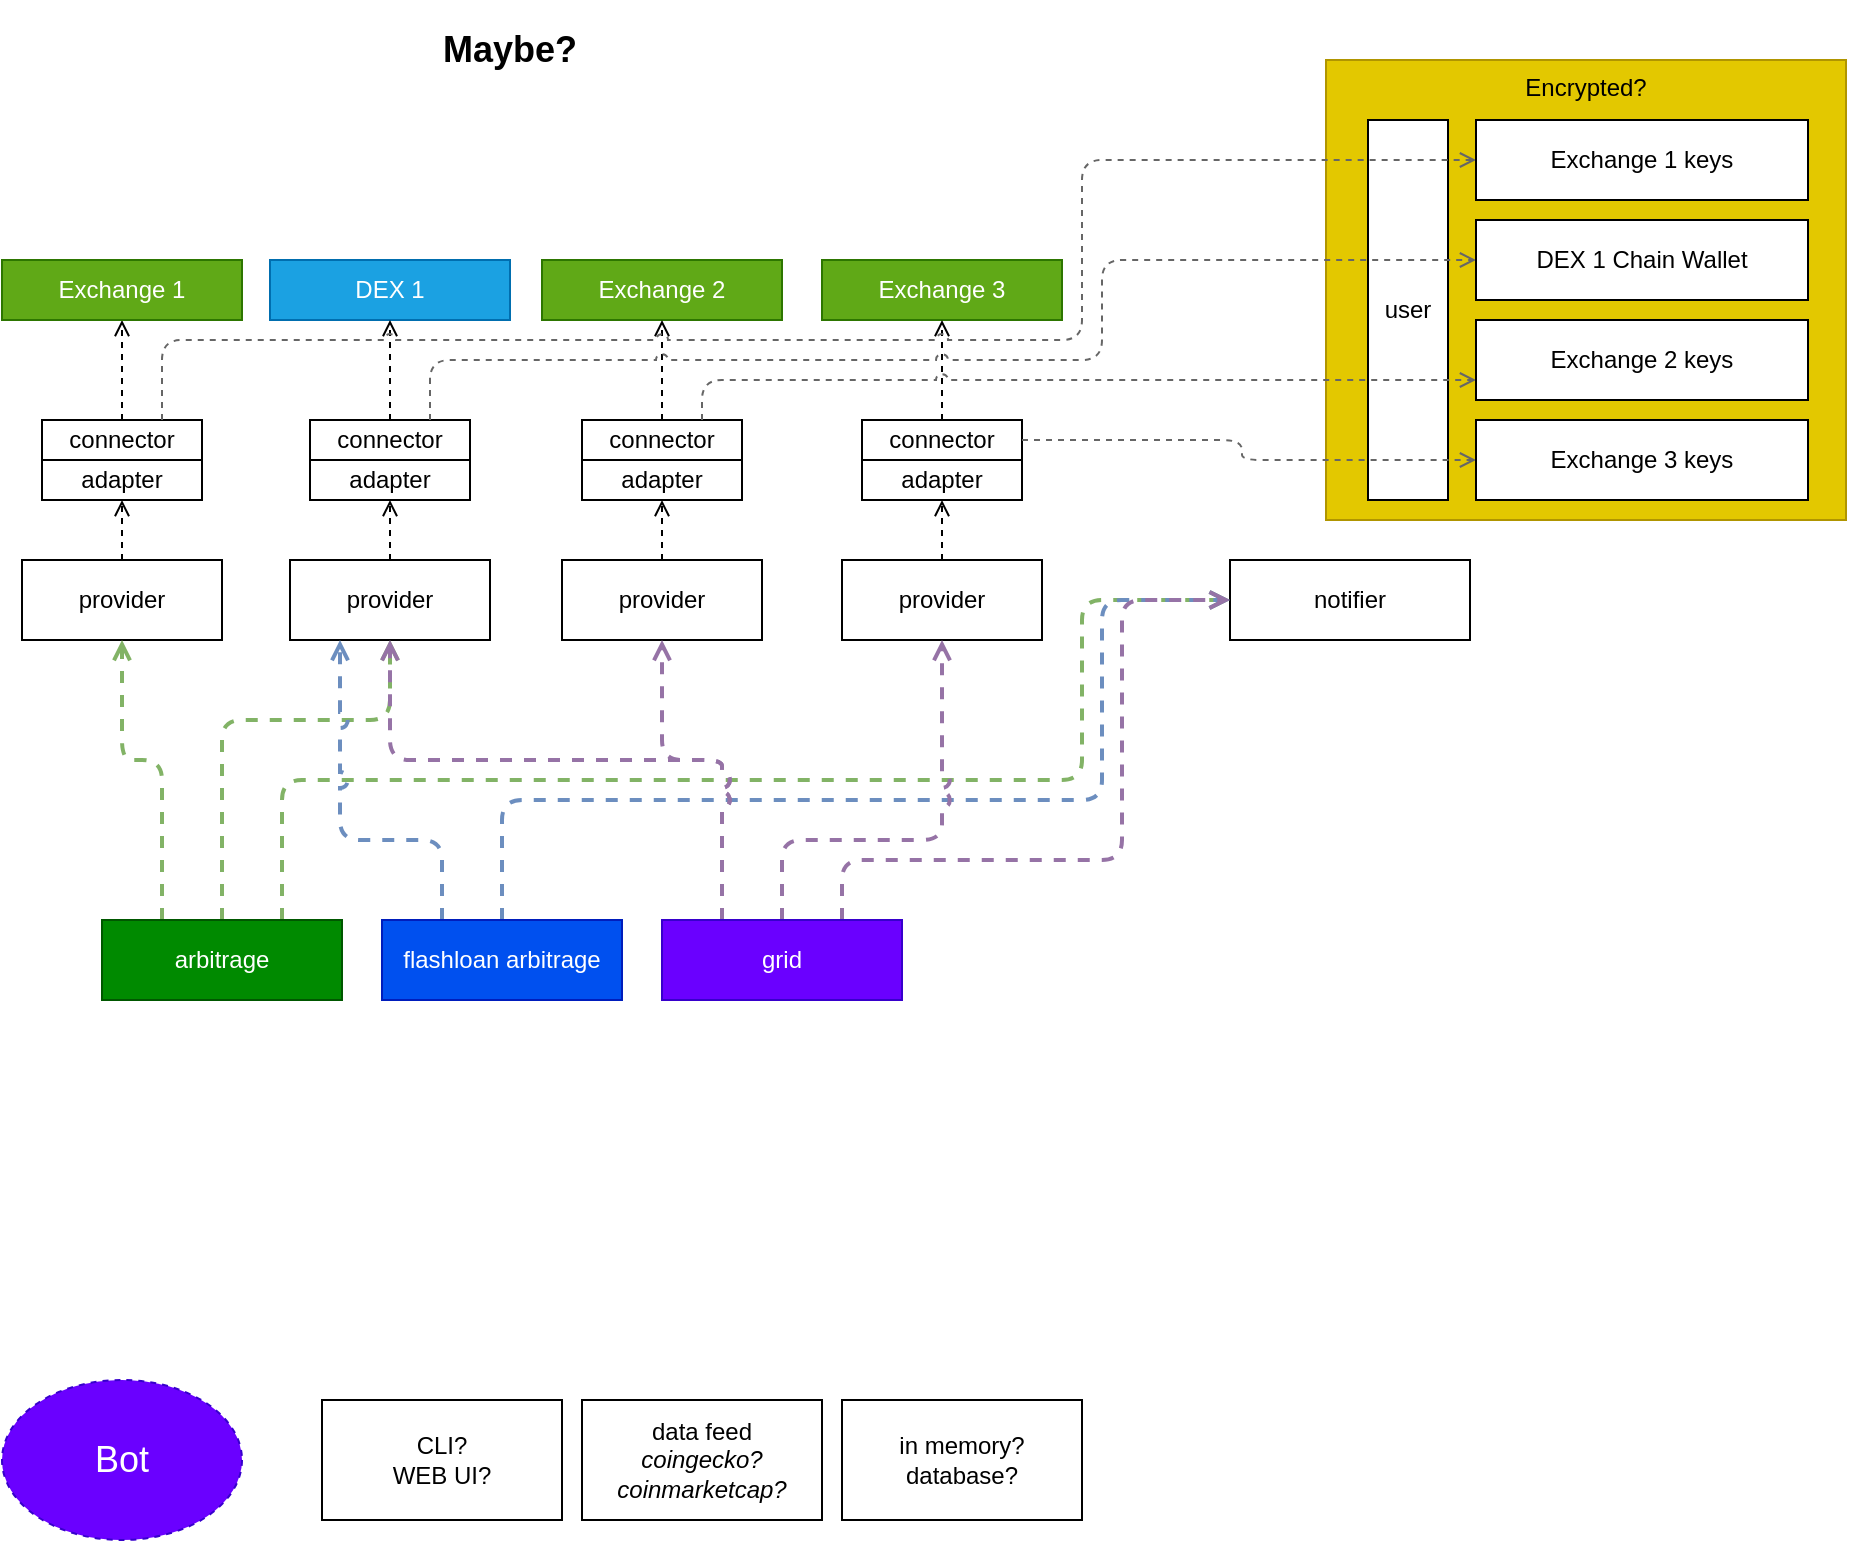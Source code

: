 <mxfile>
    <diagram id="dfBLtA8hLqsOM8OdGN3b" name="Page-1">
        <mxGraphModel dx="2018" dy="860" grid="1" gridSize="10" guides="1" tooltips="1" connect="1" arrows="1" fold="1" page="1" pageScale="1" pageWidth="827" pageHeight="1169" math="0" shadow="0">
            <root>
                <mxCell id="0"/>
                <mxCell id="1" parent="0"/>
                <mxCell id="62" value="Encrypted?" style="rounded=0;whiteSpace=wrap;html=1;fillColor=#e3c800;strokeColor=#B09500;fontColor=#000000;verticalAlign=top;" vertex="1" parent="1">
                    <mxGeometry x="822" y="70" width="260" height="230" as="geometry"/>
                </mxCell>
                <mxCell id="22" value="" style="edgeStyle=none;html=1;fontSize=18;dashed=1;endArrow=open;endFill=0;" edge="1" parent="1" source="2" target="21">
                    <mxGeometry relative="1" as="geometry"/>
                </mxCell>
                <mxCell id="2" value="provider" style="rounded=0;whiteSpace=wrap;html=1;" vertex="1" parent="1">
                    <mxGeometry x="170" y="320" width="100" height="40" as="geometry"/>
                </mxCell>
                <mxCell id="44" style="edgeStyle=none;html=1;exitX=0.25;exitY=0;exitDx=0;exitDy=0;entryX=0.5;entryY=1;entryDx=0;entryDy=0;dashed=1;fontSize=18;endArrow=open;endFill=0;fillColor=#d5e8d4;strokeColor=#82b366;jumpStyle=arc;rounded=1;strokeWidth=2;" edge="1" parent="1" source="3" target="2">
                    <mxGeometry relative="1" as="geometry">
                        <Array as="points">
                            <mxPoint x="240" y="420"/>
                            <mxPoint x="220" y="420"/>
                        </Array>
                    </mxGeometry>
                </mxCell>
                <mxCell id="45" style="edgeStyle=none;html=1;exitX=0.5;exitY=0;exitDx=0;exitDy=0;entryX=0.5;entryY=1;entryDx=0;entryDy=0;dashed=1;fontSize=18;endArrow=open;endFill=0;fillColor=#d5e8d4;strokeColor=#82b366;jumpStyle=arc;rounded=1;strokeWidth=2;" edge="1" parent="1" source="3" target="17">
                    <mxGeometry relative="1" as="geometry">
                        <Array as="points">
                            <mxPoint x="270" y="400"/>
                            <mxPoint x="354" y="400"/>
                        </Array>
                    </mxGeometry>
                </mxCell>
                <mxCell id="52" style="edgeStyle=none;html=1;exitX=0.75;exitY=0;exitDx=0;exitDy=0;entryX=0;entryY=0.5;entryDx=0;entryDy=0;dashed=1;fontSize=18;endArrow=open;endFill=0;jumpStyle=arc;rounded=1;fillColor=#d5e8d4;strokeColor=#82b366;strokeWidth=2;" edge="1" parent="1" source="3" target="7">
                    <mxGeometry relative="1" as="geometry">
                        <Array as="points">
                            <mxPoint x="300" y="430"/>
                            <mxPoint x="700" y="430"/>
                            <mxPoint x="700" y="340"/>
                        </Array>
                    </mxGeometry>
                </mxCell>
                <mxCell id="3" value="arbitrage" style="rounded=0;whiteSpace=wrap;html=1;fillColor=#008a00;fontColor=#ffffff;strokeColor=#005700;" vertex="1" parent="1">
                    <mxGeometry x="210" y="500" width="120" height="40" as="geometry"/>
                </mxCell>
                <mxCell id="4" value="Maybe?" style="text;html=1;strokeColor=none;fillColor=none;align=center;verticalAlign=middle;whiteSpace=wrap;rounded=0;fontStyle=1;fontSize=18;" vertex="1" parent="1">
                    <mxGeometry x="354" y="40" width="120" height="50" as="geometry"/>
                </mxCell>
                <mxCell id="5" value="CLI?&lt;br&gt;WEB UI?" style="rounded=0;whiteSpace=wrap;html=1;" vertex="1" parent="1">
                    <mxGeometry x="320" y="740" width="120" height="60" as="geometry"/>
                </mxCell>
                <mxCell id="6" value="data feed&lt;br&gt;&lt;i&gt;coingecko?&lt;br&gt;coinmarketcap?&lt;/i&gt;" style="rounded=0;whiteSpace=wrap;html=1;" vertex="1" parent="1">
                    <mxGeometry x="450" y="740" width="120" height="60" as="geometry"/>
                </mxCell>
                <mxCell id="7" value="notifier" style="rounded=0;whiteSpace=wrap;html=1;" vertex="1" parent="1">
                    <mxGeometry x="774" y="320" width="120" height="40" as="geometry"/>
                </mxCell>
                <mxCell id="8" value="user" style="rounded=0;whiteSpace=wrap;html=1;" vertex="1" parent="1">
                    <mxGeometry x="843" y="100" width="40" height="190" as="geometry"/>
                </mxCell>
                <mxCell id="9" value="in memory?&lt;br&gt;database?" style="rounded=0;whiteSpace=wrap;html=1;" vertex="1" parent="1">
                    <mxGeometry x="580" y="740" width="120" height="60" as="geometry"/>
                </mxCell>
                <mxCell id="24" value="" style="edgeStyle=none;html=1;dashed=1;fontSize=18;endArrow=open;endFill=0;" edge="1" parent="1" source="10" target="11">
                    <mxGeometry relative="1" as="geometry"/>
                </mxCell>
                <mxCell id="11" value="Exchange 1" style="rounded=0;whiteSpace=wrap;html=1;fillColor=#60a917;fontColor=#ffffff;strokeColor=#2D7600;" vertex="1" parent="1">
                    <mxGeometry x="160" y="170" width="120" height="30" as="geometry"/>
                </mxCell>
                <mxCell id="14" value="DEX 1" style="rounded=0;whiteSpace=wrap;html=1;fillColor=#1ba1e2;fontColor=#ffffff;strokeColor=#006EAF;" vertex="1" parent="1">
                    <mxGeometry x="294" y="170" width="120" height="30" as="geometry"/>
                </mxCell>
                <mxCell id="25" value="" style="edgeStyle=none;html=1;dashed=1;fontSize=18;endArrow=open;endFill=0;" edge="1" parent="1" source="15" target="14">
                    <mxGeometry relative="1" as="geometry"/>
                </mxCell>
                <mxCell id="23" value="" style="edgeStyle=none;html=1;dashed=1;fontSize=18;endArrow=open;endFill=0;" edge="1" parent="1" source="17" target="20">
                    <mxGeometry relative="1" as="geometry"/>
                </mxCell>
                <mxCell id="17" value="provider" style="rounded=0;whiteSpace=wrap;html=1;" vertex="1" parent="1">
                    <mxGeometry x="304" y="320" width="100" height="40" as="geometry"/>
                </mxCell>
                <mxCell id="26" value="" style="group" vertex="1" connectable="0" parent="1">
                    <mxGeometry x="180" y="250" width="80" height="40" as="geometry"/>
                </mxCell>
                <mxCell id="10" value="connector" style="rounded=0;whiteSpace=wrap;html=1;" vertex="1" parent="26">
                    <mxGeometry width="80" height="20" as="geometry"/>
                </mxCell>
                <mxCell id="21" value="adapter" style="rounded=0;whiteSpace=wrap;html=1;" vertex="1" parent="26">
                    <mxGeometry y="20" width="80" height="20" as="geometry"/>
                </mxCell>
                <mxCell id="27" value="" style="group" vertex="1" connectable="0" parent="1">
                    <mxGeometry x="314" y="250" width="80" height="40" as="geometry"/>
                </mxCell>
                <mxCell id="15" value="connector" style="rounded=0;whiteSpace=wrap;html=1;" vertex="1" parent="27">
                    <mxGeometry width="80" height="20" as="geometry"/>
                </mxCell>
                <mxCell id="20" value="adapter" style="rounded=0;whiteSpace=wrap;html=1;" vertex="1" parent="27">
                    <mxGeometry y="20" width="80" height="20" as="geometry"/>
                </mxCell>
                <mxCell id="28" value="Bot" style="ellipse;whiteSpace=wrap;html=1;dashed=1;fontSize=18;fillColor=#6a00ff;fontColor=#ffffff;strokeColor=#3700CC;" vertex="1" parent="1">
                    <mxGeometry x="160" y="730" width="120" height="80" as="geometry"/>
                </mxCell>
                <mxCell id="46" style="edgeStyle=none;html=1;exitX=0.25;exitY=0;exitDx=0;exitDy=0;dashed=1;fontSize=18;endArrow=open;endFill=0;fillColor=#dae8fc;strokeColor=#6c8ebf;jumpStyle=arc;rounded=1;strokeWidth=2;entryX=0.25;entryY=1;entryDx=0;entryDy=0;" edge="1" parent="1" source="29" target="17">
                    <mxGeometry relative="1" as="geometry">
                        <Array as="points">
                            <mxPoint x="380" y="460"/>
                            <mxPoint x="329" y="460"/>
                        </Array>
                    </mxGeometry>
                </mxCell>
                <mxCell id="53" style="edgeStyle=none;html=1;exitX=0.5;exitY=0;exitDx=0;exitDy=0;entryX=0;entryY=0.5;entryDx=0;entryDy=0;dashed=1;fontSize=18;endArrow=open;endFill=0;jumpStyle=arc;rounded=1;fillColor=#dae8fc;strokeColor=#6c8ebf;strokeWidth=2;" edge="1" parent="1" source="29" target="7">
                    <mxGeometry relative="1" as="geometry">
                        <Array as="points">
                            <mxPoint x="410" y="440"/>
                            <mxPoint x="710" y="440"/>
                            <mxPoint x="710" y="340"/>
                        </Array>
                    </mxGeometry>
                </mxCell>
                <mxCell id="29" value="flashloan arbitrage" style="rounded=0;whiteSpace=wrap;html=1;fillColor=#0050ef;fontColor=#ffffff;strokeColor=#001DBC;" vertex="1" parent="1">
                    <mxGeometry x="350" y="500" width="120" height="40" as="geometry"/>
                </mxCell>
                <mxCell id="30" value="Exchange 2" style="rounded=0;whiteSpace=wrap;html=1;fillColor=#60a917;fontColor=#ffffff;strokeColor=#2D7600;" vertex="1" parent="1">
                    <mxGeometry x="430" y="170" width="120" height="30" as="geometry"/>
                </mxCell>
                <mxCell id="31" value="" style="edgeStyle=none;html=1;dashed=1;fontSize=18;endArrow=open;endFill=0;" edge="1" parent="1" source="35" target="30">
                    <mxGeometry relative="1" as="geometry"/>
                </mxCell>
                <mxCell id="32" value="" style="edgeStyle=none;html=1;dashed=1;fontSize=18;endArrow=open;endFill=0;" edge="1" parent="1" source="33" target="36">
                    <mxGeometry relative="1" as="geometry"/>
                </mxCell>
                <mxCell id="33" value="provider" style="rounded=0;whiteSpace=wrap;html=1;" vertex="1" parent="1">
                    <mxGeometry x="440" y="320" width="100" height="40" as="geometry"/>
                </mxCell>
                <mxCell id="34" value="" style="group" vertex="1" connectable="0" parent="1">
                    <mxGeometry x="450" y="250" width="80" height="40" as="geometry"/>
                </mxCell>
                <mxCell id="35" value="connector" style="rounded=0;whiteSpace=wrap;html=1;" vertex="1" parent="34">
                    <mxGeometry width="80" height="20" as="geometry"/>
                </mxCell>
                <mxCell id="36" value="adapter" style="rounded=0;whiteSpace=wrap;html=1;" vertex="1" parent="34">
                    <mxGeometry y="20" width="80" height="20" as="geometry"/>
                </mxCell>
                <mxCell id="37" value="Exchange 3" style="rounded=0;whiteSpace=wrap;html=1;fillColor=#60a917;fontColor=#ffffff;strokeColor=#2D7600;" vertex="1" parent="1">
                    <mxGeometry x="570" y="170" width="120" height="30" as="geometry"/>
                </mxCell>
                <mxCell id="38" value="" style="edgeStyle=none;html=1;dashed=1;fontSize=18;endArrow=open;endFill=0;" edge="1" parent="1" source="42" target="37">
                    <mxGeometry relative="1" as="geometry"/>
                </mxCell>
                <mxCell id="39" value="" style="edgeStyle=none;html=1;dashed=1;fontSize=18;endArrow=open;endFill=0;" edge="1" parent="1" source="40" target="43">
                    <mxGeometry relative="1" as="geometry"/>
                </mxCell>
                <mxCell id="40" value="provider" style="rounded=0;whiteSpace=wrap;html=1;" vertex="1" parent="1">
                    <mxGeometry x="580" y="320" width="100" height="40" as="geometry"/>
                </mxCell>
                <mxCell id="41" value="" style="group" vertex="1" connectable="0" parent="1">
                    <mxGeometry x="590" y="250" width="80" height="40" as="geometry"/>
                </mxCell>
                <mxCell id="42" value="connector" style="rounded=0;whiteSpace=wrap;html=1;" vertex="1" parent="41">
                    <mxGeometry width="80" height="20" as="geometry"/>
                </mxCell>
                <mxCell id="43" value="adapter" style="rounded=0;whiteSpace=wrap;html=1;" vertex="1" parent="41">
                    <mxGeometry y="20" width="80" height="20" as="geometry"/>
                </mxCell>
                <mxCell id="48" style="edgeStyle=none;html=1;exitX=0.5;exitY=0;exitDx=0;exitDy=0;entryX=0.5;entryY=1;entryDx=0;entryDy=0;dashed=1;fontSize=18;endArrow=open;endFill=0;fillColor=#e1d5e7;strokeColor=#9673a6;jumpStyle=arc;rounded=1;strokeWidth=2;" edge="1" parent="1" source="47" target="40">
                    <mxGeometry relative="1" as="geometry">
                        <Array as="points">
                            <mxPoint x="550" y="460"/>
                            <mxPoint x="630" y="460"/>
                        </Array>
                    </mxGeometry>
                </mxCell>
                <mxCell id="49" style="edgeStyle=none;html=1;exitX=0.25;exitY=0;exitDx=0;exitDy=0;entryX=0.5;entryY=1;entryDx=0;entryDy=0;dashed=1;fontSize=18;endArrow=open;endFill=0;fillColor=#e1d5e7;strokeColor=#9673a6;jumpStyle=arc;rounded=1;strokeWidth=2;" edge="1" parent="1" source="47" target="33">
                    <mxGeometry relative="1" as="geometry">
                        <Array as="points">
                            <mxPoint x="520" y="420"/>
                            <mxPoint x="490" y="420"/>
                        </Array>
                    </mxGeometry>
                </mxCell>
                <mxCell id="50" style="edgeStyle=none;html=1;exitX=0.25;exitY=0;exitDx=0;exitDy=0;entryX=0.5;entryY=1;entryDx=0;entryDy=0;dashed=1;fontSize=18;endArrow=open;endFill=0;fillColor=#e1d5e7;strokeColor=#9673a6;jumpStyle=arc;rounded=1;strokeWidth=2;" edge="1" parent="1" source="47" target="17">
                    <mxGeometry relative="1" as="geometry">
                        <Array as="points">
                            <mxPoint x="520" y="420"/>
                            <mxPoint x="354" y="420"/>
                        </Array>
                    </mxGeometry>
                </mxCell>
                <mxCell id="51" style="edgeStyle=none;html=1;exitX=0.75;exitY=0;exitDx=0;exitDy=0;dashed=1;fontSize=18;endArrow=open;endFill=0;jumpStyle=arc;rounded=1;fillColor=#e1d5e7;strokeColor=#9673a6;entryX=0;entryY=0.5;entryDx=0;entryDy=0;strokeWidth=2;" edge="1" parent="1" source="47" target="7">
                    <mxGeometry relative="1" as="geometry">
                        <mxPoint x="750" y="360" as="targetPoint"/>
                        <Array as="points">
                            <mxPoint x="580" y="470"/>
                            <mxPoint x="720" y="470"/>
                            <mxPoint x="720" y="340"/>
                        </Array>
                    </mxGeometry>
                </mxCell>
                <mxCell id="47" value="grid" style="rounded=0;whiteSpace=wrap;html=1;fillColor=#6a00ff;fontColor=#ffffff;strokeColor=#3700CC;" vertex="1" parent="1">
                    <mxGeometry x="490" y="500" width="120" height="40" as="geometry"/>
                </mxCell>
                <mxCell id="54" style="edgeStyle=none;rounded=1;jumpStyle=arc;html=1;exitX=0.75;exitY=0;exitDx=0;exitDy=0;entryX=0;entryY=0.5;entryDx=0;entryDy=0;fontSize=18;endArrow=open;endFill=0;strokeColor=#666666;strokeWidth=1;dashed=1;fillColor=#f5f5f5;" edge="1" parent="1" source="10" target="58">
                    <mxGeometry relative="1" as="geometry">
                        <Array as="points">
                            <mxPoint x="240" y="210"/>
                            <mxPoint x="700" y="210"/>
                            <mxPoint x="700" y="120"/>
                        </Array>
                    </mxGeometry>
                </mxCell>
                <mxCell id="55" style="edgeStyle=none;rounded=1;jumpStyle=arc;html=1;exitX=0.75;exitY=0;exitDx=0;exitDy=0;dashed=1;fontSize=18;endArrow=open;endFill=0;strokeWidth=1;entryX=0;entryY=0.5;entryDx=0;entryDy=0;fillColor=#f5f5f5;strokeColor=#666666;" edge="1" parent="1" source="15" target="59">
                    <mxGeometry relative="1" as="geometry">
                        <mxPoint x="790" y="230" as="targetPoint"/>
                        <Array as="points">
                            <mxPoint x="374" y="220"/>
                            <mxPoint x="710" y="220"/>
                            <mxPoint x="710" y="170"/>
                        </Array>
                    </mxGeometry>
                </mxCell>
                <mxCell id="56" style="edgeStyle=none;rounded=1;jumpStyle=arc;html=1;exitX=0.75;exitY=0;exitDx=0;exitDy=0;dashed=1;fontSize=18;endArrow=open;endFill=0;strokeWidth=1;entryX=0;entryY=0.75;entryDx=0;entryDy=0;fillColor=#f5f5f5;strokeColor=#666666;" edge="1" parent="1" source="35" target="60">
                    <mxGeometry relative="1" as="geometry">
                        <mxPoint x="790" y="230" as="targetPoint"/>
                        <Array as="points">
                            <mxPoint x="510" y="230"/>
                        </Array>
                    </mxGeometry>
                </mxCell>
                <mxCell id="57" style="edgeStyle=none;rounded=1;jumpStyle=arc;html=1;exitX=1;exitY=0.5;exitDx=0;exitDy=0;dashed=1;fontSize=18;endArrow=open;endFill=0;strokeColor=#666666;strokeWidth=1;entryX=0;entryY=0.5;entryDx=0;entryDy=0;fillColor=#f5f5f5;" edge="1" parent="1" source="42" target="61">
                    <mxGeometry relative="1" as="geometry">
                        <Array as="points">
                            <mxPoint x="780" y="260"/>
                            <mxPoint x="780" y="270"/>
                        </Array>
                    </mxGeometry>
                </mxCell>
                <mxCell id="58" value="Exchange 1 keys" style="rounded=0;whiteSpace=wrap;html=1;" vertex="1" parent="1">
                    <mxGeometry x="897" y="100" width="166" height="40" as="geometry"/>
                </mxCell>
                <mxCell id="59" value="DEX 1 Chain Wallet" style="rounded=0;whiteSpace=wrap;html=1;" vertex="1" parent="1">
                    <mxGeometry x="897" y="150" width="166" height="40" as="geometry"/>
                </mxCell>
                <mxCell id="60" value="Exchange 2 keys" style="rounded=0;whiteSpace=wrap;html=1;" vertex="1" parent="1">
                    <mxGeometry x="897" y="200" width="166" height="40" as="geometry"/>
                </mxCell>
                <mxCell id="61" value="Exchange 3 keys" style="rounded=0;whiteSpace=wrap;html=1;" vertex="1" parent="1">
                    <mxGeometry x="897" y="250" width="166" height="40" as="geometry"/>
                </mxCell>
            </root>
        </mxGraphModel>
    </diagram>
</mxfile>
